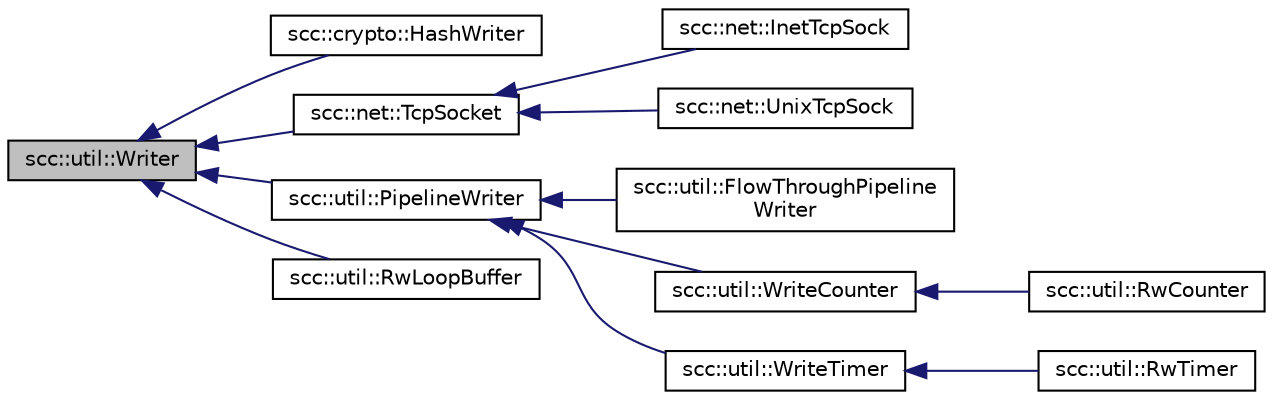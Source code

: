 digraph "scc::util::Writer"
{
 // LATEX_PDF_SIZE
  edge [fontname="Helvetica",fontsize="10",labelfontname="Helvetica",labelfontsize="10"];
  node [fontname="Helvetica",fontsize="10",shape=record];
  rankdir="LR";
  Node1 [label="scc::util::Writer",height=0.2,width=0.4,color="black", fillcolor="grey75", style="filled", fontcolor="black",tooltip="Interface class for objects which can be written."];
  Node1 -> Node2 [dir="back",color="midnightblue",fontsize="10",style="solid",fontname="Helvetica"];
  Node2 [label="scc::crypto::HashWriter",height=0.2,width=0.4,color="black", fillcolor="white", style="filled",URL="$d6/da7/classscc_1_1crypto_1_1HashWriter.html",tooltip="Helper class to hash an outgoing stream."];
  Node1 -> Node3 [dir="back",color="midnightblue",fontsize="10",style="solid",fontname="Helvetica"];
  Node3 [label="scc::net::TcpSocket",height=0.2,width=0.4,color="black", fillcolor="white", style="filled",URL="$d4/d36/classscc_1_1net_1_1TcpSocket.html",tooltip="Tcp socket base class."];
  Node3 -> Node4 [dir="back",color="midnightblue",fontsize="10",style="solid",fontname="Helvetica"];
  Node4 [label="scc::net::InetTcpSock",height=0.2,width=0.4,color="black", fillcolor="white", style="filled",URL="$dc/dcf/classscc_1_1net_1_1InetTcpSock.html",tooltip="Internet transmission control protocol (tcp) socket."];
  Node3 -> Node5 [dir="back",color="midnightblue",fontsize="10",style="solid",fontname="Helvetica"];
  Node5 [label="scc::net::UnixTcpSock",height=0.2,width=0.4,color="black", fillcolor="white", style="filled",URL="$df/d37/classscc_1_1net_1_1UnixTcpSock.html",tooltip="Unix domain tcp (stream) socket."];
  Node1 -> Node6 [dir="back",color="midnightblue",fontsize="10",style="solid",fontname="Helvetica"];
  Node6 [label="scc::util::PipelineWriter",height=0.2,width=0.4,color="black", fillcolor="white", style="filled",URL="$d5/dea/structscc_1_1util_1_1PipelineWriter.html",tooltip="Pipeline writer to carry out processing in a pipeline (chain of writers)."];
  Node6 -> Node7 [dir="back",color="midnightblue",fontsize="10",style="solid",fontname="Helvetica"];
  Node7 [label="scc::util::FlowThroughPipeline\lWriter",height=0.2,width=0.4,color="black", fillcolor="white", style="filled",URL="$d0/d70/structscc_1_1util_1_1FlowThroughPipelineWriter.html",tooltip="Pipeline writer which flows through all data."];
  Node6 -> Node8 [dir="back",color="midnightblue",fontsize="10",style="solid",fontname="Helvetica"];
  Node8 [label="scc::util::WriteCounter",height=0.2,width=0.4,color="black", fillcolor="white", style="filled",URL="$d3/d24/classscc_1_1util_1_1WriteCounter.html",tooltip="Adds byte count to a write stream."];
  Node8 -> Node9 [dir="back",color="midnightblue",fontsize="10",style="solid",fontname="Helvetica"];
  Node9 [label="scc::util::RwCounter",height=0.2,width=0.4,color="black", fillcolor="white", style="filled",URL="$d2/dc0/classscc_1_1util_1_1RwCounter.html",tooltip="Adds byte count to a read/write stream."];
  Node6 -> Node10 [dir="back",color="midnightblue",fontsize="10",style="solid",fontname="Helvetica"];
  Node10 [label="scc::util::WriteTimer",height=0.2,width=0.4,color="black", fillcolor="white", style="filled",URL="$dc/df3/classscc_1_1util_1_1WriteTimer.html",tooltip="Adds timer to a write stream."];
  Node10 -> Node11 [dir="back",color="midnightblue",fontsize="10",style="solid",fontname="Helvetica"];
  Node11 [label="scc::util::RwTimer",height=0.2,width=0.4,color="black", fillcolor="white", style="filled",URL="$d5/d17/classscc_1_1util_1_1RwTimer.html",tooltip="Adds byte count to a read/write stream."];
  Node1 -> Node12 [dir="back",color="midnightblue",fontsize="10",style="solid",fontname="Helvetica"];
  Node12 [label="scc::util::RwLoopBuffer",height=0.2,width=0.4,color="black", fillcolor="white", style="filled",URL="$de/d4e/classscc_1_1util_1_1RwLoopBuffer.html",tooltip="Loopback read/write stream buffer."];
}
